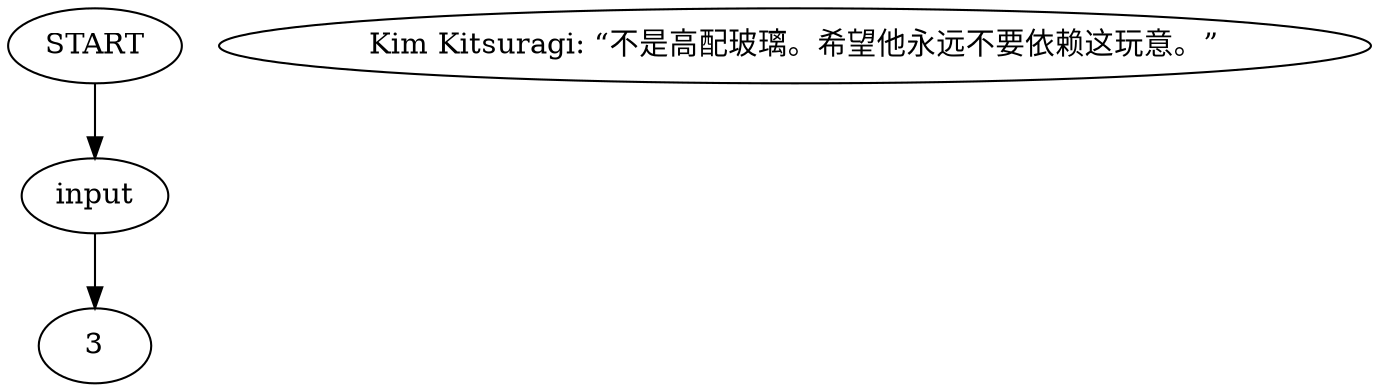 # PAWNSHOP / KIM GLASS barks
# Kim reacts to you clicking on the glass.
# ==================================================
digraph G {
	  0 [label="START"];
	  1 [label="input"];
	  2 [label="Kim Kitsuragi: “不是高配玻璃。希望他永远不要依赖这玩意。”"];
	  0 -> 1
	  1 -> 3
}

